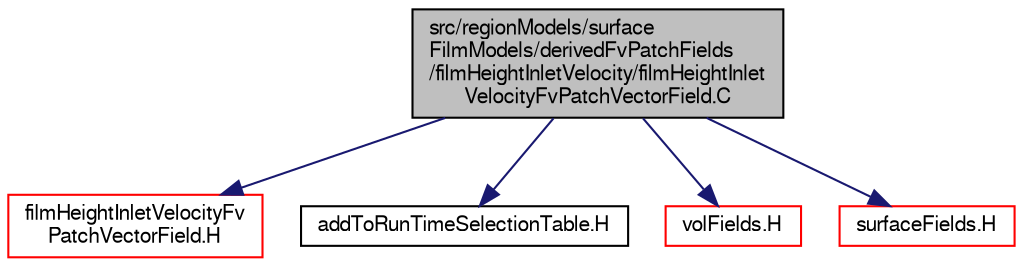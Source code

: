 digraph "src/regionModels/surfaceFilmModels/derivedFvPatchFields/filmHeightInletVelocity/filmHeightInletVelocityFvPatchVectorField.C"
{
  bgcolor="transparent";
  edge [fontname="FreeSans",fontsize="10",labelfontname="FreeSans",labelfontsize="10"];
  node [fontname="FreeSans",fontsize="10",shape=record];
  Node1 [label="src/regionModels/surface\lFilmModels/derivedFvPatchFields\l/filmHeightInletVelocity/filmHeightInlet\lVelocityFvPatchVectorField.C",height=0.2,width=0.4,color="black", fillcolor="grey75", style="filled" fontcolor="black"];
  Node1 -> Node2 [color="midnightblue",fontsize="10",style="solid",fontname="FreeSans"];
  Node2 [label="filmHeightInletVelocityFv\lPatchVectorField.H",height=0.2,width=0.4,color="red",URL="$a09026.html"];
  Node1 -> Node3 [color="midnightblue",fontsize="10",style="solid",fontname="FreeSans"];
  Node3 [label="addToRunTimeSelectionTable.H",height=0.2,width=0.4,color="black",URL="$a07378.html",tooltip="Macros for easy insertion into run-time selection tables. "];
  Node1 -> Node4 [color="midnightblue",fontsize="10",style="solid",fontname="FreeSans"];
  Node4 [label="volFields.H",height=0.2,width=0.4,color="red",URL="$a05178.html"];
  Node1 -> Node5 [color="midnightblue",fontsize="10",style="solid",fontname="FreeSans"];
  Node5 [label="surfaceFields.H",height=0.2,width=0.4,color="red",URL="$a05173.html",tooltip="Foam::surfaceFields. "];
}
